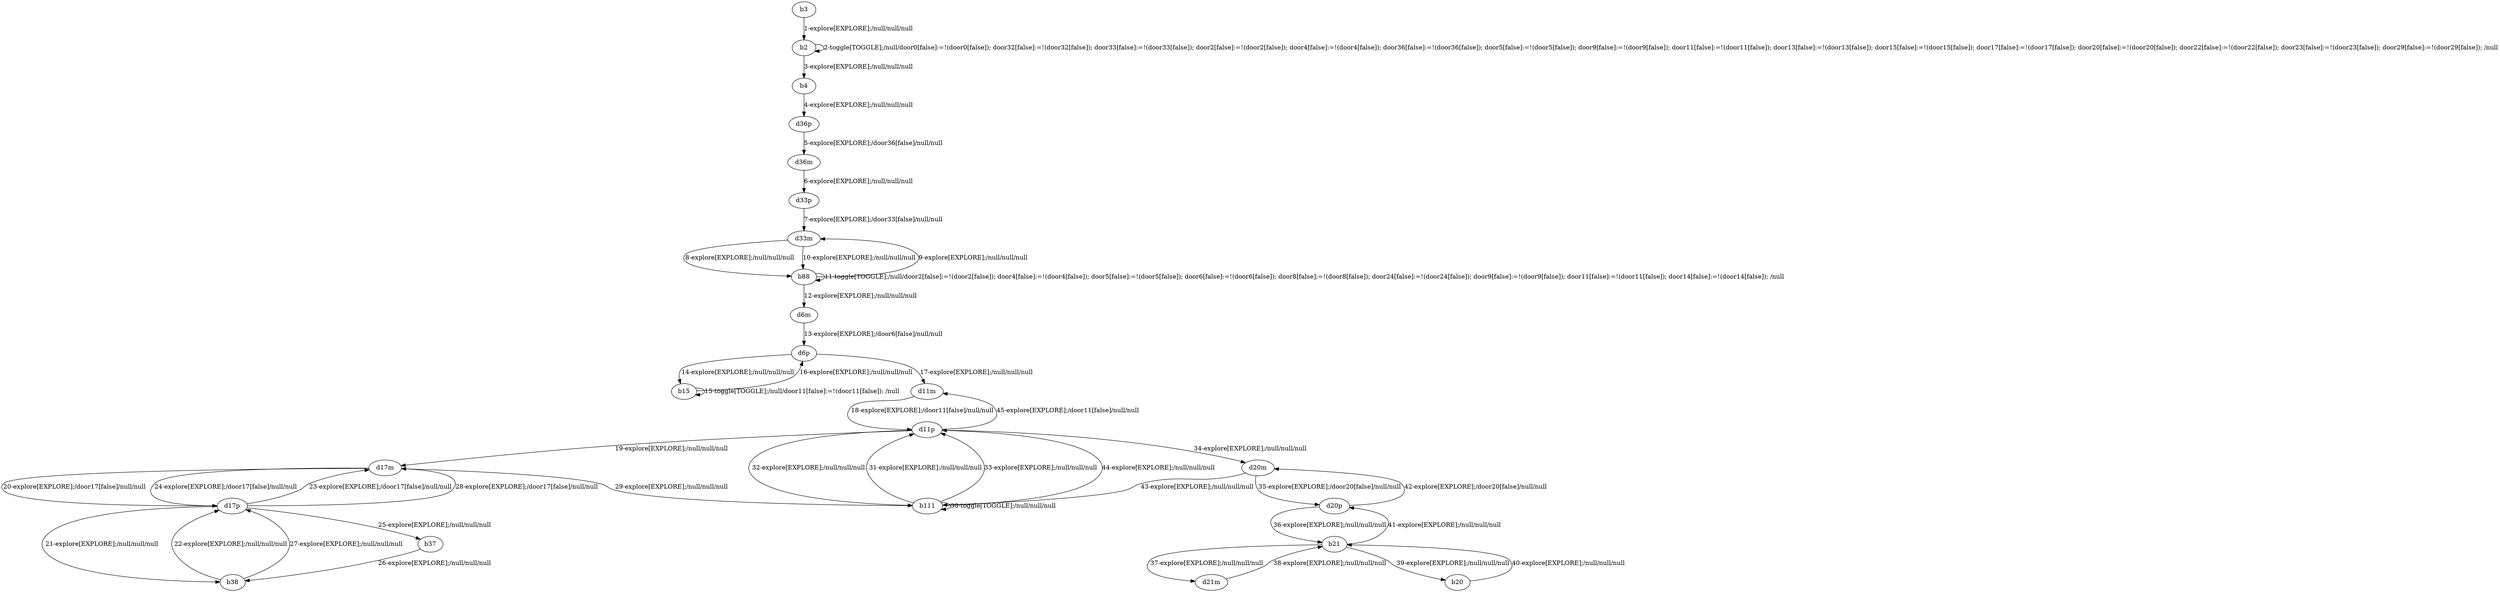 # Total number of goals covered by this test: 1
# d11p --> d11m

digraph g {
"b3" -> "b2" [label = "1-explore[EXPLORE];/null/null/null"];
"b2" -> "b2" [label = "2-toggle[TOGGLE];/null/door0[false]:=!(door0[false]); door32[false]:=!(door32[false]); door33[false]:=!(door33[false]); door2[false]:=!(door2[false]); door4[false]:=!(door4[false]); door36[false]:=!(door36[false]); door5[false]:=!(door5[false]); door9[false]:=!(door9[false]); door11[false]:=!(door11[false]); door13[false]:=!(door13[false]); door15[false]:=!(door15[false]); door17[false]:=!(door17[false]); door20[false]:=!(door20[false]); door22[false]:=!(door22[false]); door23[false]:=!(door23[false]); door29[false]:=!(door29[false]); /null"];
"b2" -> "b4" [label = "3-explore[EXPLORE];/null/null/null"];
"b4" -> "d36p" [label = "4-explore[EXPLORE];/null/null/null"];
"d36p" -> "d36m" [label = "5-explore[EXPLORE];/door36[false]/null/null"];
"d36m" -> "d33p" [label = "6-explore[EXPLORE];/null/null/null"];
"d33p" -> "d33m" [label = "7-explore[EXPLORE];/door33[false]/null/null"];
"d33m" -> "b88" [label = "8-explore[EXPLORE];/null/null/null"];
"b88" -> "d33m" [label = "9-explore[EXPLORE];/null/null/null"];
"d33m" -> "b88" [label = "10-explore[EXPLORE];/null/null/null"];
"b88" -> "b88" [label = "11-toggle[TOGGLE];/null/door2[false]:=!(door2[false]); door4[false]:=!(door4[false]); door5[false]:=!(door5[false]); door6[false]:=!(door6[false]); door8[false]:=!(door8[false]); door24[false]:=!(door24[false]); door9[false]:=!(door9[false]); door11[false]:=!(door11[false]); door14[false]:=!(door14[false]); /null"];
"b88" -> "d6m" [label = "12-explore[EXPLORE];/null/null/null"];
"d6m" -> "d6p" [label = "13-explore[EXPLORE];/door6[false]/null/null"];
"d6p" -> "b15" [label = "14-explore[EXPLORE];/null/null/null"];
"b15" -> "b15" [label = "15-toggle[TOGGLE];/null/door11[false]:=!(door11[false]); /null"];
"b15" -> "d6p" [label = "16-explore[EXPLORE];/null/null/null"];
"d6p" -> "d11m" [label = "17-explore[EXPLORE];/null/null/null"];
"d11m" -> "d11p" [label = "18-explore[EXPLORE];/door11[false]/null/null"];
"d11p" -> "d17m" [label = "19-explore[EXPLORE];/null/null/null"];
"d17m" -> "d17p" [label = "20-explore[EXPLORE];/door17[false]/null/null"];
"d17p" -> "b38" [label = "21-explore[EXPLORE];/null/null/null"];
"b38" -> "d17p" [label = "22-explore[EXPLORE];/null/null/null"];
"d17p" -> "d17m" [label = "23-explore[EXPLORE];/door17[false]/null/null"];
"d17m" -> "d17p" [label = "24-explore[EXPLORE];/door17[false]/null/null"];
"d17p" -> "b37" [label = "25-explore[EXPLORE];/null/null/null"];
"b37" -> "b38" [label = "26-explore[EXPLORE];/null/null/null"];
"b38" -> "d17p" [label = "27-explore[EXPLORE];/null/null/null"];
"d17p" -> "d17m" [label = "28-explore[EXPLORE];/door17[false]/null/null"];
"d17m" -> "b111" [label = "29-explore[EXPLORE];/null/null/null"];
"b111" -> "b111" [label = "30-toggle[TOGGLE];/null/null/null"];
"b111" -> "d11p" [label = "31-explore[EXPLORE];/null/null/null"];
"d11p" -> "b111" [label = "32-explore[EXPLORE];/null/null/null"];
"b111" -> "d11p" [label = "33-explore[EXPLORE];/null/null/null"];
"d11p" -> "d20m" [label = "34-explore[EXPLORE];/null/null/null"];
"d20m" -> "d20p" [label = "35-explore[EXPLORE];/door20[false]/null/null"];
"d20p" -> "b21" [label = "36-explore[EXPLORE];/null/null/null"];
"b21" -> "d21m" [label = "37-explore[EXPLORE];/null/null/null"];
"d21m" -> "b21" [label = "38-explore[EXPLORE];/null/null/null"];
"b21" -> "b20" [label = "39-explore[EXPLORE];/null/null/null"];
"b20" -> "b21" [label = "40-explore[EXPLORE];/null/null/null"];
"b21" -> "d20p" [label = "41-explore[EXPLORE];/null/null/null"];
"d20p" -> "d20m" [label = "42-explore[EXPLORE];/door20[false]/null/null"];
"d20m" -> "b111" [label = "43-explore[EXPLORE];/null/null/null"];
"b111" -> "d11p" [label = "44-explore[EXPLORE];/null/null/null"];
"d11p" -> "d11m" [label = "45-explore[EXPLORE];/door11[false]/null/null"];
}